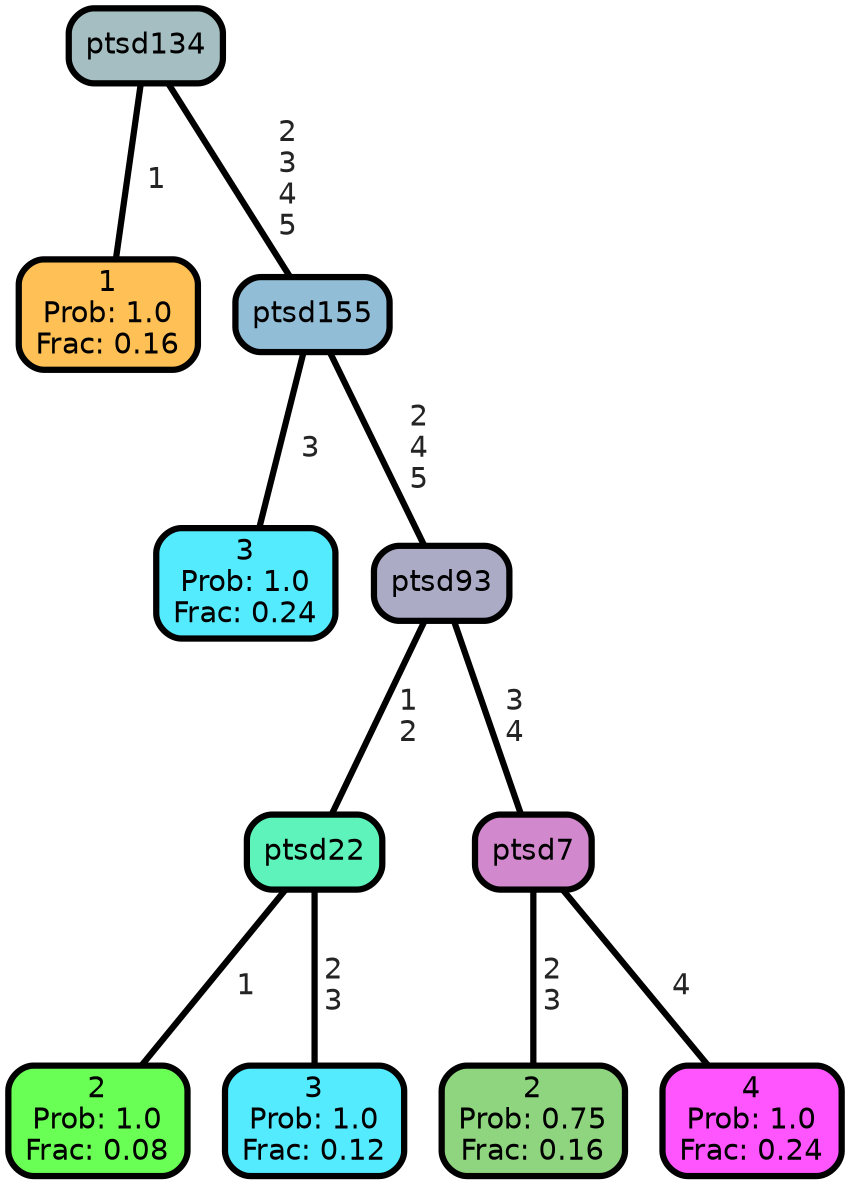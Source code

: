graph Tree {
node [shape=box, style="filled, rounded",color="black",penwidth="3",fontcolor="black",                 fontname=helvetica] ;
graph [ranksep="0 equally", splines=straight,                 bgcolor=transparent, dpi=200] ;
edge [fontname=helvetica, fontweight=bold,fontcolor=grey14,color=black] ;
0 [label="1
Prob: 1.0
Frac: 0.16", fillcolor="#ffc155"] ;
1 [label="ptsd134", fillcolor="#a4bec1"] ;
2 [label="3
Prob: 1.0
Frac: 0.24", fillcolor="#55ebff"] ;
3 [label="ptsd155", fillcolor="#92bdd6"] ;
4 [label="2
Prob: 1.0
Frac: 0.08", fillcolor="#6aff55"] ;
5 [label="ptsd22", fillcolor="#5df3bb"] ;
6 [label="3
Prob: 1.0
Frac: 0.12", fillcolor="#55ebff"] ;
7 [label="ptsd93", fillcolor="#ababc6"] ;
8 [label="2
Prob: 0.75
Frac: 0.16", fillcolor="#8fd47f"] ;
9 [label="ptsd7", fillcolor="#d288cc"] ;
10 [label="4
Prob: 1.0
Frac: 0.24", fillcolor="#ff55ff"] ;
1 -- 0 [label=" 1",penwidth=3] ;
1 -- 3 [label=" 2\n 3\n 4\n 5",penwidth=3] ;
3 -- 2 [label=" 3",penwidth=3] ;
3 -- 7 [label=" 2\n 4\n 5",penwidth=3] ;
5 -- 4 [label=" 1",penwidth=3] ;
5 -- 6 [label=" 2\n 3",penwidth=3] ;
7 -- 5 [label=" 1\n 2",penwidth=3] ;
7 -- 9 [label=" 3\n 4",penwidth=3] ;
9 -- 8 [label=" 2\n 3",penwidth=3] ;
9 -- 10 [label=" 4",penwidth=3] ;
{rank = same;}}